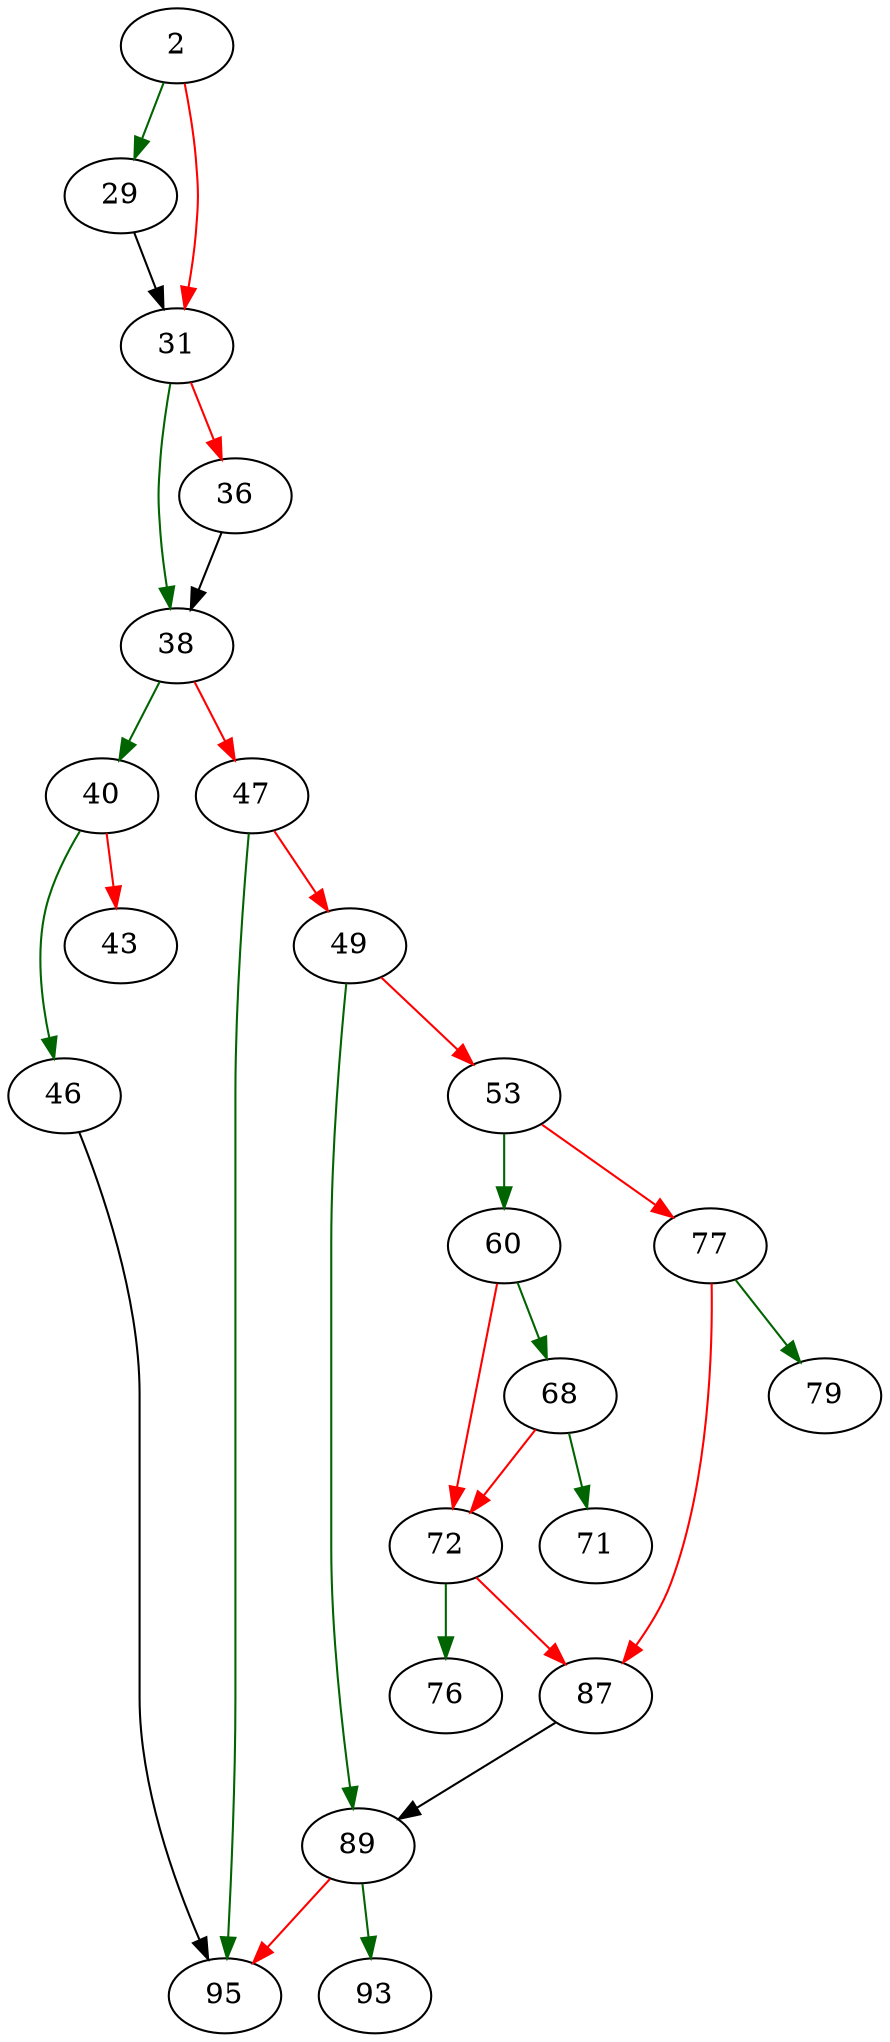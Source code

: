 strict digraph "maybe_create_temp" {
	// Node definitions.
	2 [entry=true];
	29;
	31;
	38;
	36;
	40;
	47;
	46;
	43;
	95;
	49;
	89;
	53;
	60;
	77;
	68;
	72;
	71;
	76;
	87;
	79;
	93;

	// Edge definitions.
	2 -> 29 [
		color=darkgreen
		cond=true
	];
	2 -> 31 [
		color=red
		cond=false
	];
	29 -> 31;
	31 -> 38 [
		color=darkgreen
		cond=true
	];
	31 -> 36 [
		color=red
		cond=false
	];
	38 -> 40 [
		color=darkgreen
		cond=true
	];
	38 -> 47 [
		color=red
		cond=false
	];
	36 -> 38;
	40 -> 46 [
		color=darkgreen
		cond=true
	];
	40 -> 43 [
		color=red
		cond=false
	];
	47 -> 95 [
		color=darkgreen
		cond=true
	];
	47 -> 49 [
		color=red
		cond=false
	];
	46 -> 95;
	49 -> 89 [
		color=darkgreen
		cond=true
	];
	49 -> 53 [
		color=red
		cond=false
	];
	89 -> 95 [
		color=red
		cond=false
	];
	89 -> 93 [
		color=darkgreen
		cond=true
	];
	53 -> 60 [
		color=darkgreen
		cond=true
	];
	53 -> 77 [
		color=red
		cond=false
	];
	60 -> 68 [
		color=darkgreen
		cond=true
	];
	60 -> 72 [
		color=red
		cond=false
	];
	77 -> 87 [
		color=red
		cond=false
	];
	77 -> 79 [
		color=darkgreen
		cond=true
	];
	68 -> 72 [
		color=red
		cond=false
	];
	68 -> 71 [
		color=darkgreen
		cond=true
	];
	72 -> 76 [
		color=darkgreen
		cond=true
	];
	72 -> 87 [
		color=red
		cond=false
	];
	87 -> 89;
}